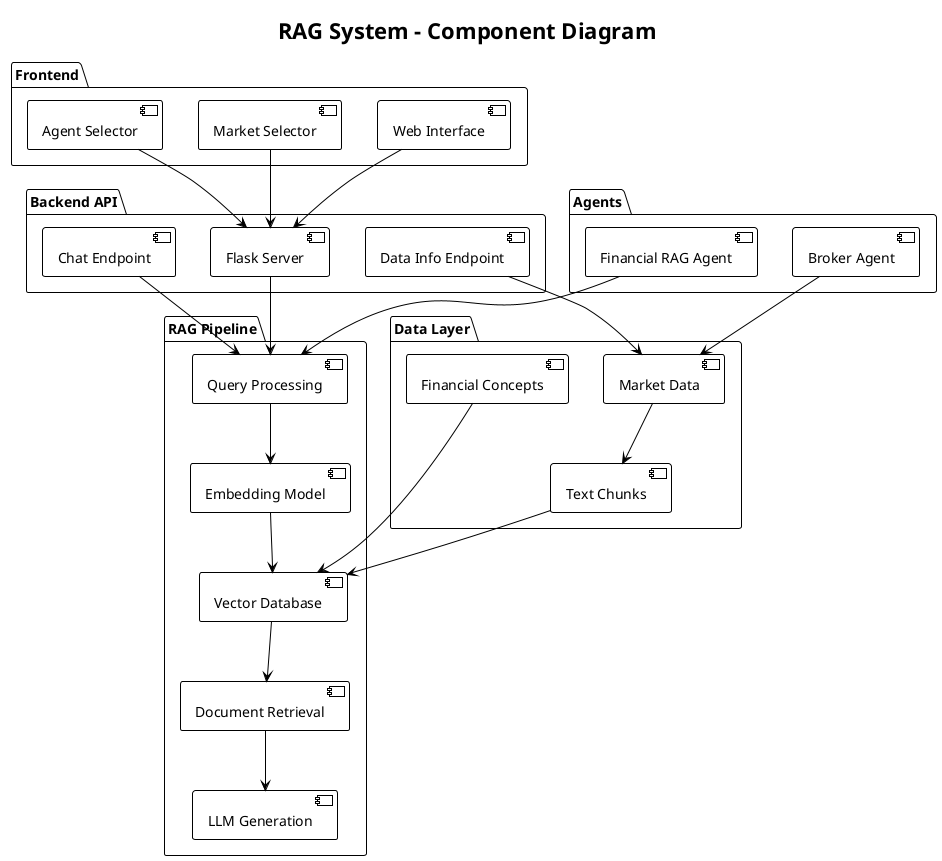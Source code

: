 
@startuml RAG_System_Component_Diagram
!theme plain
title RAG System - Component Diagram

package "Frontend" {
    [Web Interface] as UI
    [Market Selector] as MS
    [Agent Selector] as AS
}

package "Backend API" {
    [Flask Server] as API
    [Chat Endpoint] as CE
    [Data Info Endpoint] as DIE
}

package "RAG Pipeline" {
    [Query Processing] as QP
    [Embedding Model] as EM
    [Vector Database] as VD
    [Document Retrieval] as DR
    [LLM Generation] as LG
}

package "Data Layer" {
    [Market Data] as MD
    [Text Chunks] as TC
    [Financial Concepts] as FC
}

package "Agents" {
    [Financial RAG Agent] as FRA
    [Broker Agent] as BA
}

' Frontend to Backend
UI --> API
MS --> API
AS --> API

' API to RAG Pipeline
API --> QP
CE --> QP
DIE --> MD

' RAG Pipeline Flow
QP --> EM
EM --> VD
VD --> DR
DR --> LG

' Data Sources
MD --> TC
TC --> VD
FC --> VD

' Agents
FRA --> QP
BA --> MD

@enduml
